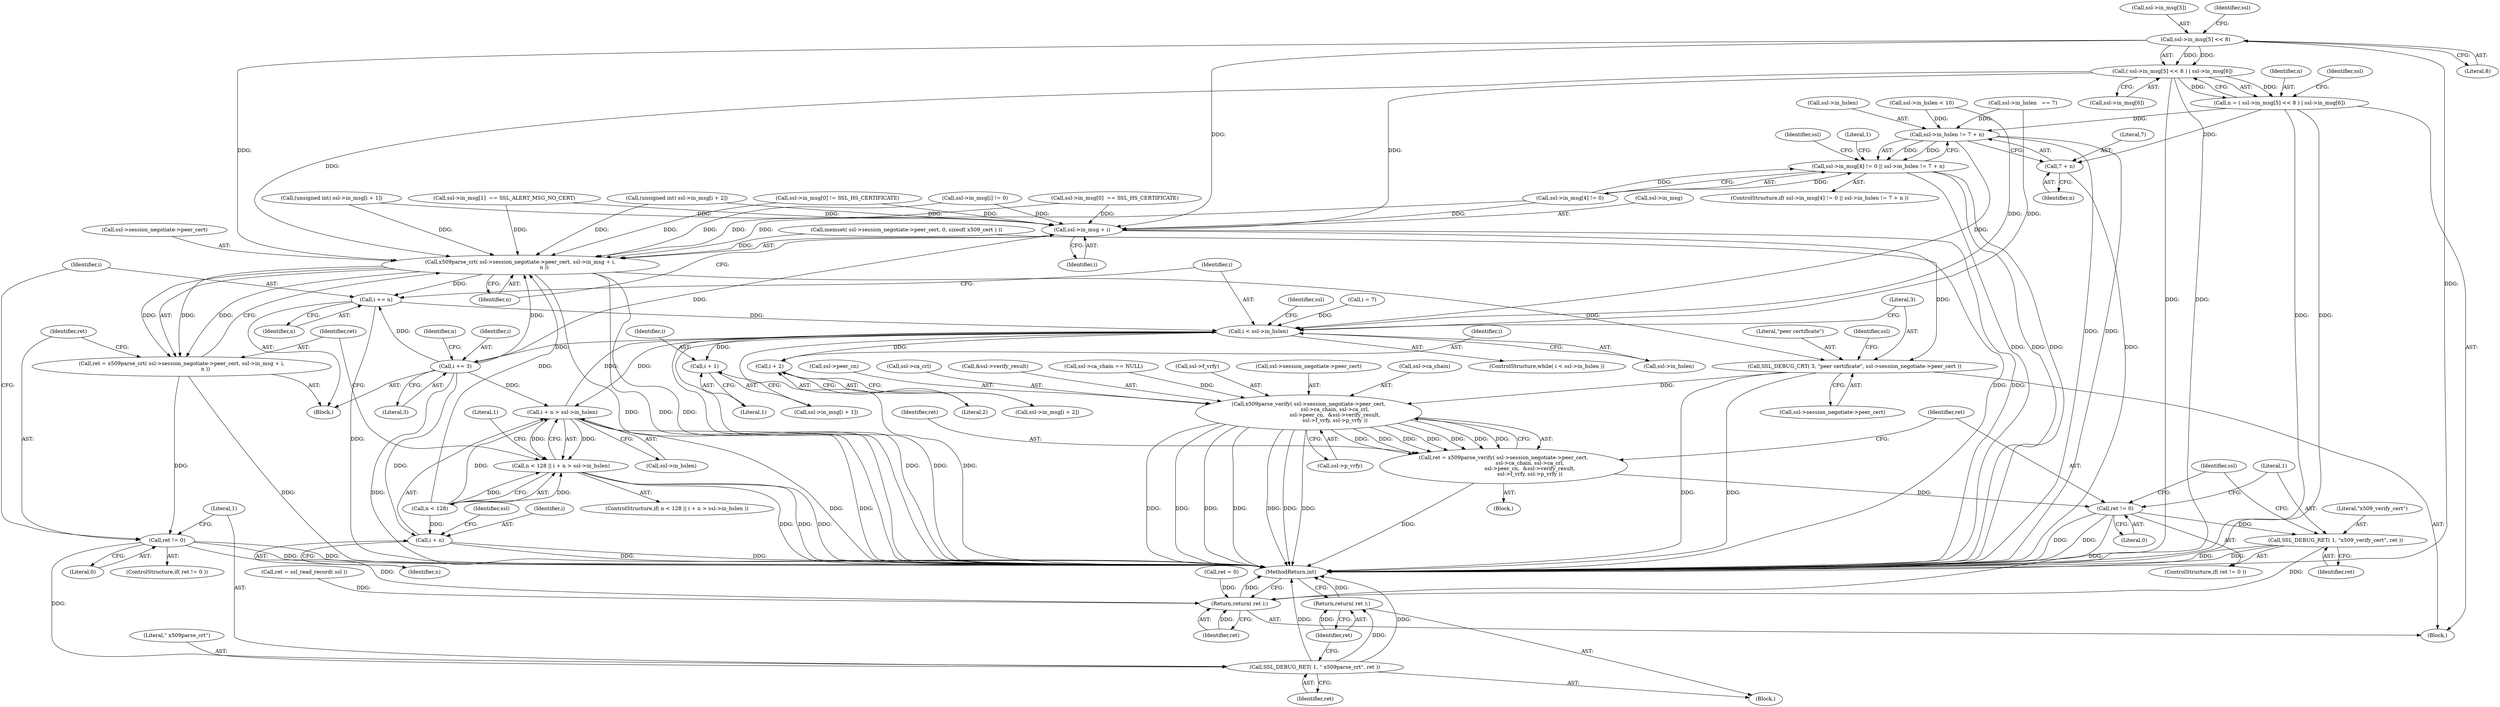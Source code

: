 digraph "1_polarssl_1922a4e6aade7b1d685af19d4d9339ddb5c02859@array" {
"1000315" [label="(Call,( ssl->in_msg[5] << 8 ) | ssl->in_msg[6])"];
"1000316" [label="(Call,ssl->in_msg[5] << 8)"];
"1000313" [label="(Call,n = ( ssl->in_msg[5] << 8 ) | ssl->in_msg[6])"];
"1000337" [label="(Call,ssl->in_hslen != 7 + n)"];
"1000329" [label="(Call,ssl->in_msg[4] != 0 || ssl->in_hslen != 7 + n)"];
"1000386" [label="(Call,i < ssl->in_hslen)"];
"1000416" [label="(Call,i + 1)"];
"1000426" [label="(Call,i + 2)"];
"1000429" [label="(Call,i += 3)"];
"1000437" [label="(Call,i + n > ssl->in_hslen)"];
"1000433" [label="(Call,n < 128 || i + n > ssl->in_hslen)"];
"1000438" [label="(Call,i + n)"];
"1000452" [label="(Call,x509parse_crt( ssl->session_negotiate->peer_cert, ssl->in_msg + i,\n                             n ))"];
"1000450" [label="(Call,ret = x509parse_crt( ssl->session_negotiate->peer_cert, ssl->in_msg + i,\n                             n ))"];
"1000465" [label="(Call,ret != 0)"];
"1000469" [label="(Call,SSL_DEBUG_RET( 1, \" x509parse_crt\", ret ))"];
"1000473" [label="(Return,return( ret );)"];
"1000552" [label="(Return,return( ret );)"];
"1000475" [label="(Call,i += n)"];
"1000478" [label="(Call,SSL_DEBUG_CRT( 3, \"peer certificate\", ssl->session_negotiate->peer_cert ))"];
"1000507" [label="(Call,x509parse_verify( ssl->session_negotiate->peer_cert,\n                                ssl->ca_chain, ssl->ca_crl,\n                                ssl->peer_cn,  &ssl->verify_result,\n                                ssl->f_vrfy, ssl->p_vrfy ))"];
"1000505" [label="(Call,ret = x509parse_verify( ssl->session_negotiate->peer_cert,\n                                ssl->ca_chain, ssl->ca_crl,\n                                ssl->peer_cn,  &ssl->verify_result,\n                                ssl->f_vrfy, ssl->p_vrfy ))"];
"1000533" [label="(Call,ret != 0)"];
"1000536" [label="(Call,SSL_DEBUG_RET( 1, \"x509_verify_cert\", ret ))"];
"1000458" [label="(Call,ssl->in_msg + i)"];
"1000341" [label="(Call,7 + n)"];
"1000396" [label="(Identifier,ssl)"];
"1000465" [label="(Call,ret != 0)"];
"1000244" [label="(Call,ssl->in_msg[0]  == SSL_HS_CERTIFICATE)"];
"1000468" [label="(Block,)"];
"1000140" [label="(Call,ret = ssl_read_record( ssl ))"];
"1000452" [label="(Call,x509parse_crt( ssl->session_negotiate->peer_cert, ssl->in_msg + i,\n                             n ))"];
"1000314" [label="(Identifier,n)"];
"1000330" [label="(Call,ssl->in_msg[4] != 0)"];
"1000462" [label="(Identifier,i)"];
"1000386" [label="(Call,i < ssl->in_hslen)"];
"1000472" [label="(Identifier,ret)"];
"1000422" [label="(Call,ssl->in_msg[i + 2])"];
"1000478" [label="(Call,SSL_DEBUG_CRT( 3, \"peer certificate\", ssl->session_negotiate->peer_cert ))"];
"1000317" [label="(Call,ssl->in_msg[5])"];
"1000471" [label="(Literal,\" x509parse_crt\")"];
"1000439" [label="(Identifier,i)"];
"1000458" [label="(Call,ssl->in_msg + i)"];
"1000513" [label="(Call,ssl->ca_chain)"];
"1000546" [label="(Call,ret = 0)"];
"1000342" [label="(Literal,7)"];
"1000104" [label="(Block,)"];
"1000427" [label="(Identifier,i)"];
"1000328" [label="(ControlStructure,if( ssl->in_msg[4] != 0 || ssl->in_hslen != 7 + n ))"];
"1000393" [label="(Call,ssl->in_msg[i] != 0)"];
"1000543" [label="(Identifier,ssl)"];
"1000302" [label="(Call,ssl->in_hslen < 10)"];
"1000519" [label="(Call,ssl->peer_cn)"];
"1000477" [label="(Identifier,n)"];
"1000385" [label="(ControlStructure,while( i < ssl->in_hslen ))"];
"1000391" [label="(Block,)"];
"1000516" [label="(Call,ssl->ca_crl)"];
"1000417" [label="(Identifier,i)"];
"1000325" [label="(Identifier,ssl)"];
"1000346" [label="(Literal,1)"];
"1000538" [label="(Literal,\"x509_verify_cert\")"];
"1000232" [label="(Call,ssl->in_hslen   == 7)"];
"1000469" [label="(Call,SSL_DEBUG_RET( 1, \" x509parse_crt\", ret ))"];
"1000475" [label="(Call,i += n)"];
"1000442" [label="(Identifier,ssl)"];
"1000431" [label="(Literal,3)"];
"1000450" [label="(Call,ret = x509parse_crt( ssl->session_negotiate->peer_cert, ssl->in_msg + i,\n                             n ))"];
"1000470" [label="(Literal,1)"];
"1000473" [label="(Return,return( ret );)"];
"1000532" [label="(ControlStructure,if( ret != 0 ))"];
"1000489" [label="(Identifier,ssl)"];
"1000341" [label="(Call,7 + n)"];
"1000463" [label="(Identifier,n)"];
"1000430" [label="(Identifier,i)"];
"1000295" [label="(Call,ssl->in_msg[0] != SSL_HS_CERTIFICATE)"];
"1000474" [label="(Identifier,ret)"];
"1000536" [label="(Call,SSL_DEBUG_RET( 1, \"x509_verify_cert\", ret ))"];
"1000507" [label="(Call,x509parse_verify( ssl->session_negotiate->peer_cert,\n                                ssl->ca_chain, ssl->ca_crl,\n                                ssl->peer_cn,  &ssl->verify_result,\n                                ssl->f_vrfy, ssl->p_vrfy ))"];
"1000432" [label="(ControlStructure,if( n < 128 || i + n > ssl->in_hslen ))"];
"1000459" [label="(Call,ssl->in_msg)"];
"1000416" [label="(Call,i + 1)"];
"1000426" [label="(Call,i + 2)"];
"1000337" [label="(Call,ssl->in_hslen != 7 + n)"];
"1000438" [label="(Call,i + n)"];
"1000373" [label="(Call,memset( ssl->session_negotiate->peer_cert, 0, sizeof( x509_cert ) ))"];
"1000554" [label="(MethodReturn,int)"];
"1000323" [label="(Call,ssl->in_msg[6])"];
"1000315" [label="(Call,( ssl->in_msg[5] << 8 ) | ssl->in_msg[6])"];
"1000553" [label="(Identifier,ret)"];
"1000537" [label="(Literal,1)"];
"1000412" [label="(Call,ssl->in_msg[i + 1])"];
"1000539" [label="(Identifier,ret)"];
"1000387" [label="(Identifier,i)"];
"1000466" [label="(Identifier,ret)"];
"1000552" [label="(Return,return( ret );)"];
"1000464" [label="(ControlStructure,if( ret != 0 ))"];
"1000522" [label="(Call,&ssl->verify_result)"];
"1000382" [label="(Call,i = 7)"];
"1000494" [label="(Call,ssl->ca_chain == NULL)"];
"1000492" [label="(Block,)"];
"1000479" [label="(Literal,3)"];
"1000433" [label="(Call,n < 128 || i + n > ssl->in_hslen)"];
"1000333" [label="(Identifier,ssl)"];
"1000329" [label="(Call,ssl->in_msg[4] != 0 || ssl->in_hslen != 7 + n)"];
"1000437" [label="(Call,i + n > ssl->in_hslen)"];
"1000451" [label="(Identifier,ret)"];
"1000338" [label="(Call,ssl->in_hslen)"];
"1000506" [label="(Identifier,ret)"];
"1000476" [label="(Identifier,i)"];
"1000190" [label="(Call,ssl->in_msg[1]  == SSL_ALERT_MSG_NO_CERT)"];
"1000533" [label="(Call,ret != 0)"];
"1000428" [label="(Literal,2)"];
"1000446" [label="(Literal,1)"];
"1000529" [label="(Call,ssl->p_vrfy)"];
"1000480" [label="(Literal,\"peer certificate\")"];
"1000526" [label="(Call,ssl->f_vrfy)"];
"1000534" [label="(Identifier,ret)"];
"1000316" [label="(Call,ssl->in_msg[5] << 8)"];
"1000508" [label="(Call,ssl->session_negotiate->peer_cert)"];
"1000440" [label="(Identifier,n)"];
"1000467" [label="(Literal,0)"];
"1000355" [label="(Identifier,ssl)"];
"1000313" [label="(Call,n = ( ssl->in_msg[5] << 8 ) | ssl->in_msg[6])"];
"1000429" [label="(Call,i += 3)"];
"1000420" [label="(Call,(unsigned int) ssl->in_msg[i + 2])"];
"1000535" [label="(Literal,0)"];
"1000453" [label="(Call,ssl->session_negotiate->peer_cert)"];
"1000322" [label="(Literal,8)"];
"1000410" [label="(Call,(unsigned int) ssl->in_msg[i + 1])"];
"1000388" [label="(Call,ssl->in_hslen)"];
"1000505" [label="(Call,ret = x509parse_verify( ssl->session_negotiate->peer_cert,\n                                ssl->ca_chain, ssl->ca_crl,\n                                ssl->peer_cn,  &ssl->verify_result,\n                                ssl->f_vrfy, ssl->p_vrfy ))"];
"1000343" [label="(Identifier,n)"];
"1000434" [label="(Call,n < 128)"];
"1000435" [label="(Identifier,n)"];
"1000481" [label="(Call,ssl->session_negotiate->peer_cert)"];
"1000418" [label="(Literal,1)"];
"1000441" [label="(Call,ssl->in_hslen)"];
"1000315" -> "1000313"  [label="AST: "];
"1000315" -> "1000323"  [label="CFG: "];
"1000316" -> "1000315"  [label="AST: "];
"1000323" -> "1000315"  [label="AST: "];
"1000313" -> "1000315"  [label="CFG: "];
"1000315" -> "1000554"  [label="DDG: "];
"1000315" -> "1000554"  [label="DDG: "];
"1000315" -> "1000313"  [label="DDG: "];
"1000315" -> "1000313"  [label="DDG: "];
"1000316" -> "1000315"  [label="DDG: "];
"1000316" -> "1000315"  [label="DDG: "];
"1000315" -> "1000452"  [label="DDG: "];
"1000315" -> "1000458"  [label="DDG: "];
"1000316" -> "1000322"  [label="CFG: "];
"1000317" -> "1000316"  [label="AST: "];
"1000322" -> "1000316"  [label="AST: "];
"1000325" -> "1000316"  [label="CFG: "];
"1000316" -> "1000554"  [label="DDG: "];
"1000316" -> "1000452"  [label="DDG: "];
"1000316" -> "1000458"  [label="DDG: "];
"1000313" -> "1000104"  [label="AST: "];
"1000314" -> "1000313"  [label="AST: "];
"1000333" -> "1000313"  [label="CFG: "];
"1000313" -> "1000554"  [label="DDG: "];
"1000313" -> "1000554"  [label="DDG: "];
"1000313" -> "1000337"  [label="DDG: "];
"1000313" -> "1000341"  [label="DDG: "];
"1000337" -> "1000329"  [label="AST: "];
"1000337" -> "1000341"  [label="CFG: "];
"1000338" -> "1000337"  [label="AST: "];
"1000341" -> "1000337"  [label="AST: "];
"1000329" -> "1000337"  [label="CFG: "];
"1000337" -> "1000554"  [label="DDG: "];
"1000337" -> "1000554"  [label="DDG: "];
"1000337" -> "1000329"  [label="DDG: "];
"1000337" -> "1000329"  [label="DDG: "];
"1000232" -> "1000337"  [label="DDG: "];
"1000302" -> "1000337"  [label="DDG: "];
"1000337" -> "1000386"  [label="DDG: "];
"1000329" -> "1000328"  [label="AST: "];
"1000329" -> "1000330"  [label="CFG: "];
"1000330" -> "1000329"  [label="AST: "];
"1000346" -> "1000329"  [label="CFG: "];
"1000355" -> "1000329"  [label="CFG: "];
"1000329" -> "1000554"  [label="DDG: "];
"1000329" -> "1000554"  [label="DDG: "];
"1000329" -> "1000554"  [label="DDG: "];
"1000330" -> "1000329"  [label="DDG: "];
"1000330" -> "1000329"  [label="DDG: "];
"1000386" -> "1000385"  [label="AST: "];
"1000386" -> "1000388"  [label="CFG: "];
"1000387" -> "1000386"  [label="AST: "];
"1000388" -> "1000386"  [label="AST: "];
"1000396" -> "1000386"  [label="CFG: "];
"1000479" -> "1000386"  [label="CFG: "];
"1000386" -> "1000554"  [label="DDG: "];
"1000386" -> "1000554"  [label="DDG: "];
"1000386" -> "1000554"  [label="DDG: "];
"1000382" -> "1000386"  [label="DDG: "];
"1000475" -> "1000386"  [label="DDG: "];
"1000232" -> "1000386"  [label="DDG: "];
"1000302" -> "1000386"  [label="DDG: "];
"1000437" -> "1000386"  [label="DDG: "];
"1000386" -> "1000416"  [label="DDG: "];
"1000386" -> "1000426"  [label="DDG: "];
"1000386" -> "1000429"  [label="DDG: "];
"1000386" -> "1000437"  [label="DDG: "];
"1000416" -> "1000412"  [label="AST: "];
"1000416" -> "1000418"  [label="CFG: "];
"1000417" -> "1000416"  [label="AST: "];
"1000418" -> "1000416"  [label="AST: "];
"1000412" -> "1000416"  [label="CFG: "];
"1000426" -> "1000422"  [label="AST: "];
"1000426" -> "1000428"  [label="CFG: "];
"1000427" -> "1000426"  [label="AST: "];
"1000428" -> "1000426"  [label="AST: "];
"1000422" -> "1000426"  [label="CFG: "];
"1000429" -> "1000391"  [label="AST: "];
"1000429" -> "1000431"  [label="CFG: "];
"1000430" -> "1000429"  [label="AST: "];
"1000431" -> "1000429"  [label="AST: "];
"1000435" -> "1000429"  [label="CFG: "];
"1000429" -> "1000554"  [label="DDG: "];
"1000429" -> "1000437"  [label="DDG: "];
"1000429" -> "1000438"  [label="DDG: "];
"1000429" -> "1000452"  [label="DDG: "];
"1000429" -> "1000458"  [label="DDG: "];
"1000429" -> "1000475"  [label="DDG: "];
"1000437" -> "1000433"  [label="AST: "];
"1000437" -> "1000441"  [label="CFG: "];
"1000438" -> "1000437"  [label="AST: "];
"1000441" -> "1000437"  [label="AST: "];
"1000433" -> "1000437"  [label="CFG: "];
"1000437" -> "1000554"  [label="DDG: "];
"1000437" -> "1000554"  [label="DDG: "];
"1000437" -> "1000433"  [label="DDG: "];
"1000437" -> "1000433"  [label="DDG: "];
"1000434" -> "1000437"  [label="DDG: "];
"1000433" -> "1000432"  [label="AST: "];
"1000433" -> "1000434"  [label="CFG: "];
"1000434" -> "1000433"  [label="AST: "];
"1000446" -> "1000433"  [label="CFG: "];
"1000451" -> "1000433"  [label="CFG: "];
"1000433" -> "1000554"  [label="DDG: "];
"1000433" -> "1000554"  [label="DDG: "];
"1000433" -> "1000554"  [label="DDG: "];
"1000434" -> "1000433"  [label="DDG: "];
"1000434" -> "1000433"  [label="DDG: "];
"1000438" -> "1000440"  [label="CFG: "];
"1000439" -> "1000438"  [label="AST: "];
"1000440" -> "1000438"  [label="AST: "];
"1000442" -> "1000438"  [label="CFG: "];
"1000438" -> "1000554"  [label="DDG: "];
"1000438" -> "1000554"  [label="DDG: "];
"1000434" -> "1000438"  [label="DDG: "];
"1000452" -> "1000450"  [label="AST: "];
"1000452" -> "1000463"  [label="CFG: "];
"1000453" -> "1000452"  [label="AST: "];
"1000458" -> "1000452"  [label="AST: "];
"1000463" -> "1000452"  [label="AST: "];
"1000450" -> "1000452"  [label="CFG: "];
"1000452" -> "1000554"  [label="DDG: "];
"1000452" -> "1000554"  [label="DDG: "];
"1000452" -> "1000554"  [label="DDG: "];
"1000452" -> "1000450"  [label="DDG: "];
"1000452" -> "1000450"  [label="DDG: "];
"1000452" -> "1000450"  [label="DDG: "];
"1000373" -> "1000452"  [label="DDG: "];
"1000330" -> "1000452"  [label="DDG: "];
"1000393" -> "1000452"  [label="DDG: "];
"1000295" -> "1000452"  [label="DDG: "];
"1000410" -> "1000452"  [label="DDG: "];
"1000190" -> "1000452"  [label="DDG: "];
"1000420" -> "1000452"  [label="DDG: "];
"1000244" -> "1000452"  [label="DDG: "];
"1000434" -> "1000452"  [label="DDG: "];
"1000452" -> "1000475"  [label="DDG: "];
"1000452" -> "1000478"  [label="DDG: "];
"1000450" -> "1000391"  [label="AST: "];
"1000451" -> "1000450"  [label="AST: "];
"1000466" -> "1000450"  [label="CFG: "];
"1000450" -> "1000554"  [label="DDG: "];
"1000450" -> "1000465"  [label="DDG: "];
"1000465" -> "1000464"  [label="AST: "];
"1000465" -> "1000467"  [label="CFG: "];
"1000466" -> "1000465"  [label="AST: "];
"1000467" -> "1000465"  [label="AST: "];
"1000470" -> "1000465"  [label="CFG: "];
"1000476" -> "1000465"  [label="CFG: "];
"1000465" -> "1000554"  [label="DDG: "];
"1000465" -> "1000554"  [label="DDG: "];
"1000465" -> "1000469"  [label="DDG: "];
"1000465" -> "1000552"  [label="DDG: "];
"1000469" -> "1000468"  [label="AST: "];
"1000469" -> "1000472"  [label="CFG: "];
"1000470" -> "1000469"  [label="AST: "];
"1000471" -> "1000469"  [label="AST: "];
"1000472" -> "1000469"  [label="AST: "];
"1000474" -> "1000469"  [label="CFG: "];
"1000469" -> "1000554"  [label="DDG: "];
"1000469" -> "1000554"  [label="DDG: "];
"1000469" -> "1000473"  [label="DDG: "];
"1000473" -> "1000468"  [label="AST: "];
"1000473" -> "1000474"  [label="CFG: "];
"1000474" -> "1000473"  [label="AST: "];
"1000554" -> "1000473"  [label="CFG: "];
"1000473" -> "1000554"  [label="DDG: "];
"1000474" -> "1000473"  [label="DDG: "];
"1000552" -> "1000104"  [label="AST: "];
"1000552" -> "1000553"  [label="CFG: "];
"1000553" -> "1000552"  [label="AST: "];
"1000554" -> "1000552"  [label="CFG: "];
"1000552" -> "1000554"  [label="DDG: "];
"1000553" -> "1000552"  [label="DDG: "];
"1000140" -> "1000552"  [label="DDG: "];
"1000533" -> "1000552"  [label="DDG: "];
"1000546" -> "1000552"  [label="DDG: "];
"1000536" -> "1000552"  [label="DDG: "];
"1000475" -> "1000391"  [label="AST: "];
"1000475" -> "1000477"  [label="CFG: "];
"1000476" -> "1000475"  [label="AST: "];
"1000477" -> "1000475"  [label="AST: "];
"1000387" -> "1000475"  [label="CFG: "];
"1000475" -> "1000554"  [label="DDG: "];
"1000478" -> "1000104"  [label="AST: "];
"1000478" -> "1000481"  [label="CFG: "];
"1000479" -> "1000478"  [label="AST: "];
"1000480" -> "1000478"  [label="AST: "];
"1000481" -> "1000478"  [label="AST: "];
"1000489" -> "1000478"  [label="CFG: "];
"1000478" -> "1000554"  [label="DDG: "];
"1000478" -> "1000554"  [label="DDG: "];
"1000373" -> "1000478"  [label="DDG: "];
"1000478" -> "1000507"  [label="DDG: "];
"1000507" -> "1000505"  [label="AST: "];
"1000507" -> "1000529"  [label="CFG: "];
"1000508" -> "1000507"  [label="AST: "];
"1000513" -> "1000507"  [label="AST: "];
"1000516" -> "1000507"  [label="AST: "];
"1000519" -> "1000507"  [label="AST: "];
"1000522" -> "1000507"  [label="AST: "];
"1000526" -> "1000507"  [label="AST: "];
"1000529" -> "1000507"  [label="AST: "];
"1000505" -> "1000507"  [label="CFG: "];
"1000507" -> "1000554"  [label="DDG: "];
"1000507" -> "1000554"  [label="DDG: "];
"1000507" -> "1000554"  [label="DDG: "];
"1000507" -> "1000554"  [label="DDG: "];
"1000507" -> "1000554"  [label="DDG: "];
"1000507" -> "1000554"  [label="DDG: "];
"1000507" -> "1000554"  [label="DDG: "];
"1000507" -> "1000505"  [label="DDG: "];
"1000507" -> "1000505"  [label="DDG: "];
"1000507" -> "1000505"  [label="DDG: "];
"1000507" -> "1000505"  [label="DDG: "];
"1000507" -> "1000505"  [label="DDG: "];
"1000507" -> "1000505"  [label="DDG: "];
"1000507" -> "1000505"  [label="DDG: "];
"1000494" -> "1000507"  [label="DDG: "];
"1000505" -> "1000492"  [label="AST: "];
"1000506" -> "1000505"  [label="AST: "];
"1000534" -> "1000505"  [label="CFG: "];
"1000505" -> "1000554"  [label="DDG: "];
"1000505" -> "1000533"  [label="DDG: "];
"1000533" -> "1000532"  [label="AST: "];
"1000533" -> "1000535"  [label="CFG: "];
"1000534" -> "1000533"  [label="AST: "];
"1000535" -> "1000533"  [label="AST: "];
"1000537" -> "1000533"  [label="CFG: "];
"1000543" -> "1000533"  [label="CFG: "];
"1000533" -> "1000554"  [label="DDG: "];
"1000533" -> "1000554"  [label="DDG: "];
"1000533" -> "1000536"  [label="DDG: "];
"1000536" -> "1000532"  [label="AST: "];
"1000536" -> "1000539"  [label="CFG: "];
"1000537" -> "1000536"  [label="AST: "];
"1000538" -> "1000536"  [label="AST: "];
"1000539" -> "1000536"  [label="AST: "];
"1000543" -> "1000536"  [label="CFG: "];
"1000536" -> "1000554"  [label="DDG: "];
"1000536" -> "1000554"  [label="DDG: "];
"1000458" -> "1000462"  [label="CFG: "];
"1000459" -> "1000458"  [label="AST: "];
"1000462" -> "1000458"  [label="AST: "];
"1000463" -> "1000458"  [label="CFG: "];
"1000458" -> "1000554"  [label="DDG: "];
"1000458" -> "1000554"  [label="DDG: "];
"1000330" -> "1000458"  [label="DDG: "];
"1000393" -> "1000458"  [label="DDG: "];
"1000295" -> "1000458"  [label="DDG: "];
"1000410" -> "1000458"  [label="DDG: "];
"1000190" -> "1000458"  [label="DDG: "];
"1000420" -> "1000458"  [label="DDG: "];
"1000244" -> "1000458"  [label="DDG: "];
"1000341" -> "1000343"  [label="CFG: "];
"1000342" -> "1000341"  [label="AST: "];
"1000343" -> "1000341"  [label="AST: "];
"1000341" -> "1000554"  [label="DDG: "];
}
